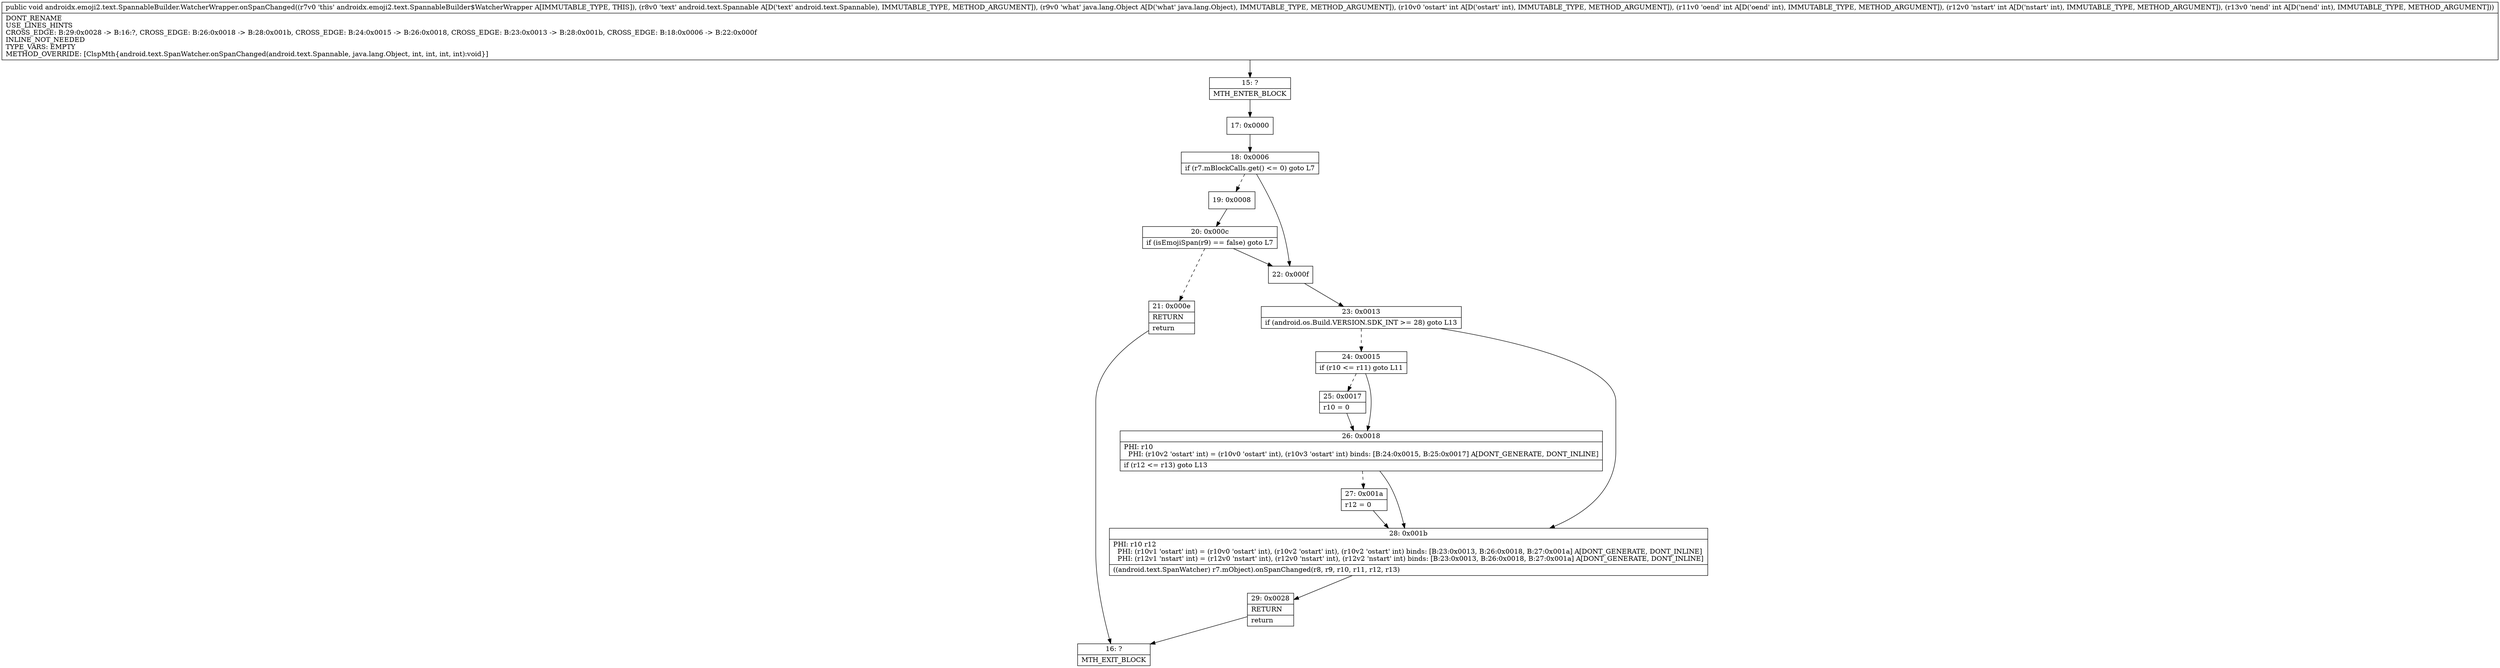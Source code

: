 digraph "CFG forandroidx.emoji2.text.SpannableBuilder.WatcherWrapper.onSpanChanged(Landroid\/text\/Spannable;Ljava\/lang\/Object;IIII)V" {
Node_15 [shape=record,label="{15\:\ ?|MTH_ENTER_BLOCK\l}"];
Node_17 [shape=record,label="{17\:\ 0x0000}"];
Node_18 [shape=record,label="{18\:\ 0x0006|if (r7.mBlockCalls.get() \<= 0) goto L7\l}"];
Node_19 [shape=record,label="{19\:\ 0x0008}"];
Node_20 [shape=record,label="{20\:\ 0x000c|if (isEmojiSpan(r9) == false) goto L7\l}"];
Node_21 [shape=record,label="{21\:\ 0x000e|RETURN\l|return\l}"];
Node_16 [shape=record,label="{16\:\ ?|MTH_EXIT_BLOCK\l}"];
Node_22 [shape=record,label="{22\:\ 0x000f}"];
Node_23 [shape=record,label="{23\:\ 0x0013|if (android.os.Build.VERSION.SDK_INT \>= 28) goto L13\l}"];
Node_24 [shape=record,label="{24\:\ 0x0015|if (r10 \<= r11) goto L11\l}"];
Node_25 [shape=record,label="{25\:\ 0x0017|r10 = 0\l}"];
Node_26 [shape=record,label="{26\:\ 0x0018|PHI: r10 \l  PHI: (r10v2 'ostart' int) = (r10v0 'ostart' int), (r10v3 'ostart' int) binds: [B:24:0x0015, B:25:0x0017] A[DONT_GENERATE, DONT_INLINE]\l|if (r12 \<= r13) goto L13\l}"];
Node_27 [shape=record,label="{27\:\ 0x001a|r12 = 0\l}"];
Node_28 [shape=record,label="{28\:\ 0x001b|PHI: r10 r12 \l  PHI: (r10v1 'ostart' int) = (r10v0 'ostart' int), (r10v2 'ostart' int), (r10v2 'ostart' int) binds: [B:23:0x0013, B:26:0x0018, B:27:0x001a] A[DONT_GENERATE, DONT_INLINE]\l  PHI: (r12v1 'nstart' int) = (r12v0 'nstart' int), (r12v0 'nstart' int), (r12v2 'nstart' int) binds: [B:23:0x0013, B:26:0x0018, B:27:0x001a] A[DONT_GENERATE, DONT_INLINE]\l|((android.text.SpanWatcher) r7.mObject).onSpanChanged(r8, r9, r10, r11, r12, r13)\l}"];
Node_29 [shape=record,label="{29\:\ 0x0028|RETURN\l|return\l}"];
MethodNode[shape=record,label="{public void androidx.emoji2.text.SpannableBuilder.WatcherWrapper.onSpanChanged((r7v0 'this' androidx.emoji2.text.SpannableBuilder$WatcherWrapper A[IMMUTABLE_TYPE, THIS]), (r8v0 'text' android.text.Spannable A[D('text' android.text.Spannable), IMMUTABLE_TYPE, METHOD_ARGUMENT]), (r9v0 'what' java.lang.Object A[D('what' java.lang.Object), IMMUTABLE_TYPE, METHOD_ARGUMENT]), (r10v0 'ostart' int A[D('ostart' int), IMMUTABLE_TYPE, METHOD_ARGUMENT]), (r11v0 'oend' int A[D('oend' int), IMMUTABLE_TYPE, METHOD_ARGUMENT]), (r12v0 'nstart' int A[D('nstart' int), IMMUTABLE_TYPE, METHOD_ARGUMENT]), (r13v0 'nend' int A[D('nend' int), IMMUTABLE_TYPE, METHOD_ARGUMENT]))  | DONT_RENAME\lUSE_LINES_HINTS\lCROSS_EDGE: B:29:0x0028 \-\> B:16:?, CROSS_EDGE: B:26:0x0018 \-\> B:28:0x001b, CROSS_EDGE: B:24:0x0015 \-\> B:26:0x0018, CROSS_EDGE: B:23:0x0013 \-\> B:28:0x001b, CROSS_EDGE: B:18:0x0006 \-\> B:22:0x000f\lINLINE_NOT_NEEDED\lTYPE_VARS: EMPTY\lMETHOD_OVERRIDE: [ClspMth\{android.text.SpanWatcher.onSpanChanged(android.text.Spannable, java.lang.Object, int, int, int, int):void\}]\l}"];
MethodNode -> Node_15;Node_15 -> Node_17;
Node_17 -> Node_18;
Node_18 -> Node_19[style=dashed];
Node_18 -> Node_22;
Node_19 -> Node_20;
Node_20 -> Node_21[style=dashed];
Node_20 -> Node_22;
Node_21 -> Node_16;
Node_22 -> Node_23;
Node_23 -> Node_24[style=dashed];
Node_23 -> Node_28;
Node_24 -> Node_25[style=dashed];
Node_24 -> Node_26;
Node_25 -> Node_26;
Node_26 -> Node_27[style=dashed];
Node_26 -> Node_28;
Node_27 -> Node_28;
Node_28 -> Node_29;
Node_29 -> Node_16;
}

